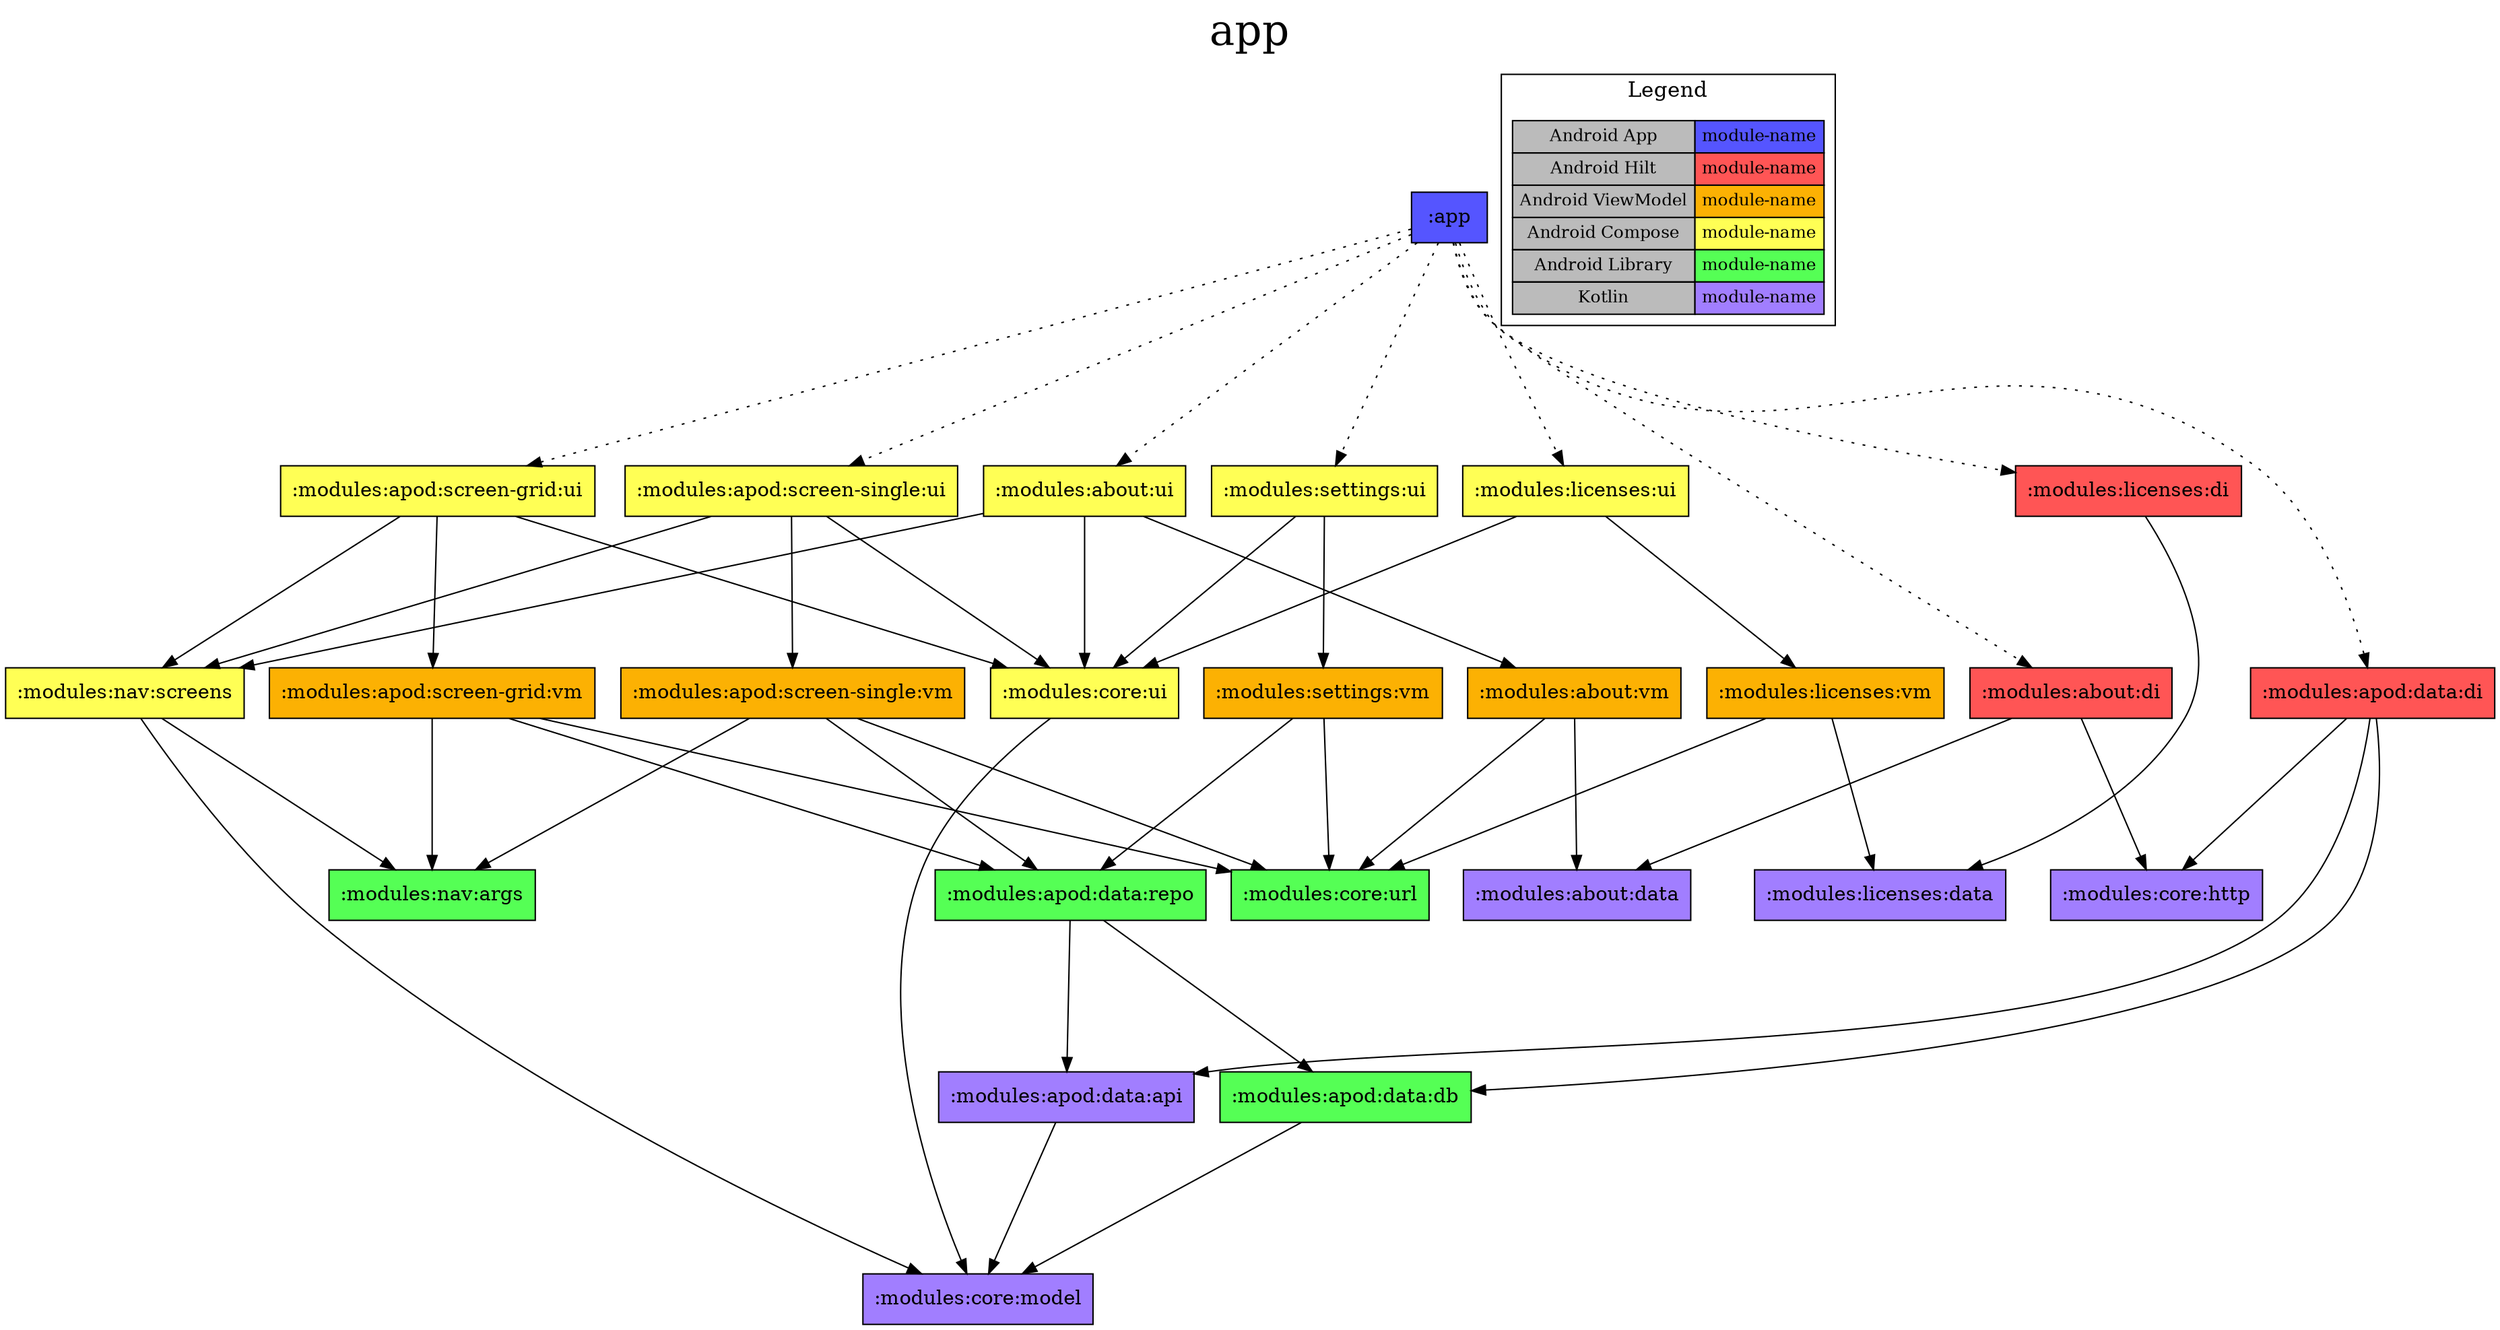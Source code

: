 digraph {
edge ["dir"="forward"]
graph ["dpi"="100","label"="app","labelloc"="t","fontsize"="30","ranksep"="1.5"]
node ["style"="filled"]
":app" ["shape"="box","fillcolor"="#5555FF"]
":modules:about:di" ["fillcolor"="#FF5555","shape"="box"]
":modules:about:data" ["fillcolor"="#A17EFF","shape"="box"]
":modules:core:http" ["fillcolor"="#A17EFF","shape"="box"]
":modules:about:ui" ["fillcolor"="#FFFF55","shape"="box"]
":modules:about:vm" ["fillcolor"="#FCB103","shape"="box"]
":modules:core:url" ["fillcolor"="#55FF55","shape"="box"]
":modules:core:ui" ["fillcolor"="#FFFF55","shape"="box"]
":modules:core:model" ["fillcolor"="#A17EFF","shape"="box"]
":modules:nav:screens" ["fillcolor"="#FFFF55","shape"="box"]
":modules:nav:args" ["fillcolor"="#55FF55","shape"="box"]
":modules:apod:data:di" ["fillcolor"="#FF5555","shape"="box"]
":modules:apod:data:api" ["fillcolor"="#A17EFF","shape"="box"]
":modules:apod:data:db" ["fillcolor"="#55FF55","shape"="box"]
":modules:apod:screen-grid:ui" ["fillcolor"="#FFFF55","shape"="box"]
":modules:apod:screen-grid:vm" ["fillcolor"="#FCB103","shape"="box"]
":modules:apod:data:repo" ["fillcolor"="#55FF55","shape"="box"]
":modules:apod:screen-single:ui" ["fillcolor"="#FFFF55","shape"="box"]
":modules:apod:screen-single:vm" ["fillcolor"="#FCB103","shape"="box"]
":modules:licenses:di" ["fillcolor"="#FF5555","shape"="box"]
":modules:licenses:data" ["fillcolor"="#A17EFF","shape"="box"]
":modules:licenses:ui" ["fillcolor"="#FFFF55","shape"="box"]
":modules:licenses:vm" ["fillcolor"="#FCB103","shape"="box"]
":modules:settings:ui" ["fillcolor"="#FFFF55","shape"="box"]
":modules:settings:vm" ["fillcolor"="#FCB103","shape"="box"]
{
edge ["dir"="none"]
graph ["rank"="same"]
":app"
}
subgraph "cluster_legend" {
edge ["dir"="none"]
graph ["label"="Legend","fontsize"="15"]
"Legend" ["style"="filled","fillcolor"="#bbbbbb","shape"="none","margin"="0","fontsize"="12","label"=<
<TABLE BORDER="0" CELLBORDER="1" CELLSPACING="0" CELLPADDING="4">
<TR><TD>Android App</TD><TD BGCOLOR="#5555FF">module-name</TD></TR>
<TR><TD>Android Hilt</TD><TD BGCOLOR="#FF5555">module-name</TD></TR>
<TR><TD>Android ViewModel</TD><TD BGCOLOR="#FCB103">module-name</TD></TR>
<TR><TD>Android Compose</TD><TD BGCOLOR="#FFFF55">module-name</TD></TR>
<TR><TD>Android Library</TD><TD BGCOLOR="#55FF55">module-name</TD></TR>
<TR><TD>Kotlin</TD><TD BGCOLOR="#A17EFF">module-name</TD></TR>
</TABLE>
>]
}
":app" -> ":modules:about:di" ["style"="dotted"]
":app" -> ":modules:about:ui" ["style"="dotted"]
":app" -> ":modules:apod:data:di" ["style"="dotted"]
":app" -> ":modules:apod:screen-grid:ui" ["style"="dotted"]
":app" -> ":modules:apod:screen-single:ui" ["style"="dotted"]
":app" -> ":modules:licenses:di" ["style"="dotted"]
":app" -> ":modules:licenses:ui" ["style"="dotted"]
":app" -> ":modules:settings:ui" ["style"="dotted"]
":modules:about:di" -> ":modules:about:data"
":modules:about:di" -> ":modules:core:http"
":modules:about:ui" -> ":modules:about:vm"
":modules:about:ui" -> ":modules:core:ui"
":modules:about:ui" -> ":modules:nav:screens"
":modules:about:vm" -> ":modules:about:data"
":modules:about:vm" -> ":modules:core:url"
":modules:core:ui" -> ":modules:core:model"
":modules:nav:screens" -> ":modules:nav:args"
":modules:nav:screens" -> ":modules:core:model"
":modules:apod:data:di" -> ":modules:apod:data:api"
":modules:apod:data:di" -> ":modules:apod:data:db"
":modules:apod:data:di" -> ":modules:core:http"
":modules:apod:data:api" -> ":modules:core:model"
":modules:apod:data:db" -> ":modules:core:model"
":modules:apod:screen-grid:ui" -> ":modules:apod:screen-grid:vm"
":modules:apod:screen-grid:ui" -> ":modules:core:ui"
":modules:apod:screen-grid:ui" -> ":modules:nav:screens"
":modules:apod:screen-grid:vm" -> ":modules:apod:data:repo"
":modules:apod:screen-grid:vm" -> ":modules:core:url"
":modules:apod:screen-grid:vm" -> ":modules:nav:args"
":modules:apod:data:repo" -> ":modules:apod:data:api"
":modules:apod:data:repo" -> ":modules:apod:data:db"
":modules:apod:screen-single:ui" -> ":modules:apod:screen-single:vm"
":modules:apod:screen-single:ui" -> ":modules:core:ui"
":modules:apod:screen-single:ui" -> ":modules:nav:screens"
":modules:apod:screen-single:vm" -> ":modules:apod:data:repo"
":modules:apod:screen-single:vm" -> ":modules:core:url"
":modules:apod:screen-single:vm" -> ":modules:nav:args"
":modules:licenses:di" -> ":modules:licenses:data"
":modules:licenses:ui" -> ":modules:core:ui"
":modules:licenses:ui" -> ":modules:licenses:vm"
":modules:licenses:vm" -> ":modules:core:url"
":modules:licenses:vm" -> ":modules:licenses:data"
":modules:settings:ui" -> ":modules:core:ui"
":modules:settings:ui" -> ":modules:settings:vm"
":modules:settings:vm" -> ":modules:core:url"
":modules:settings:vm" -> ":modules:apod:data:repo"
}